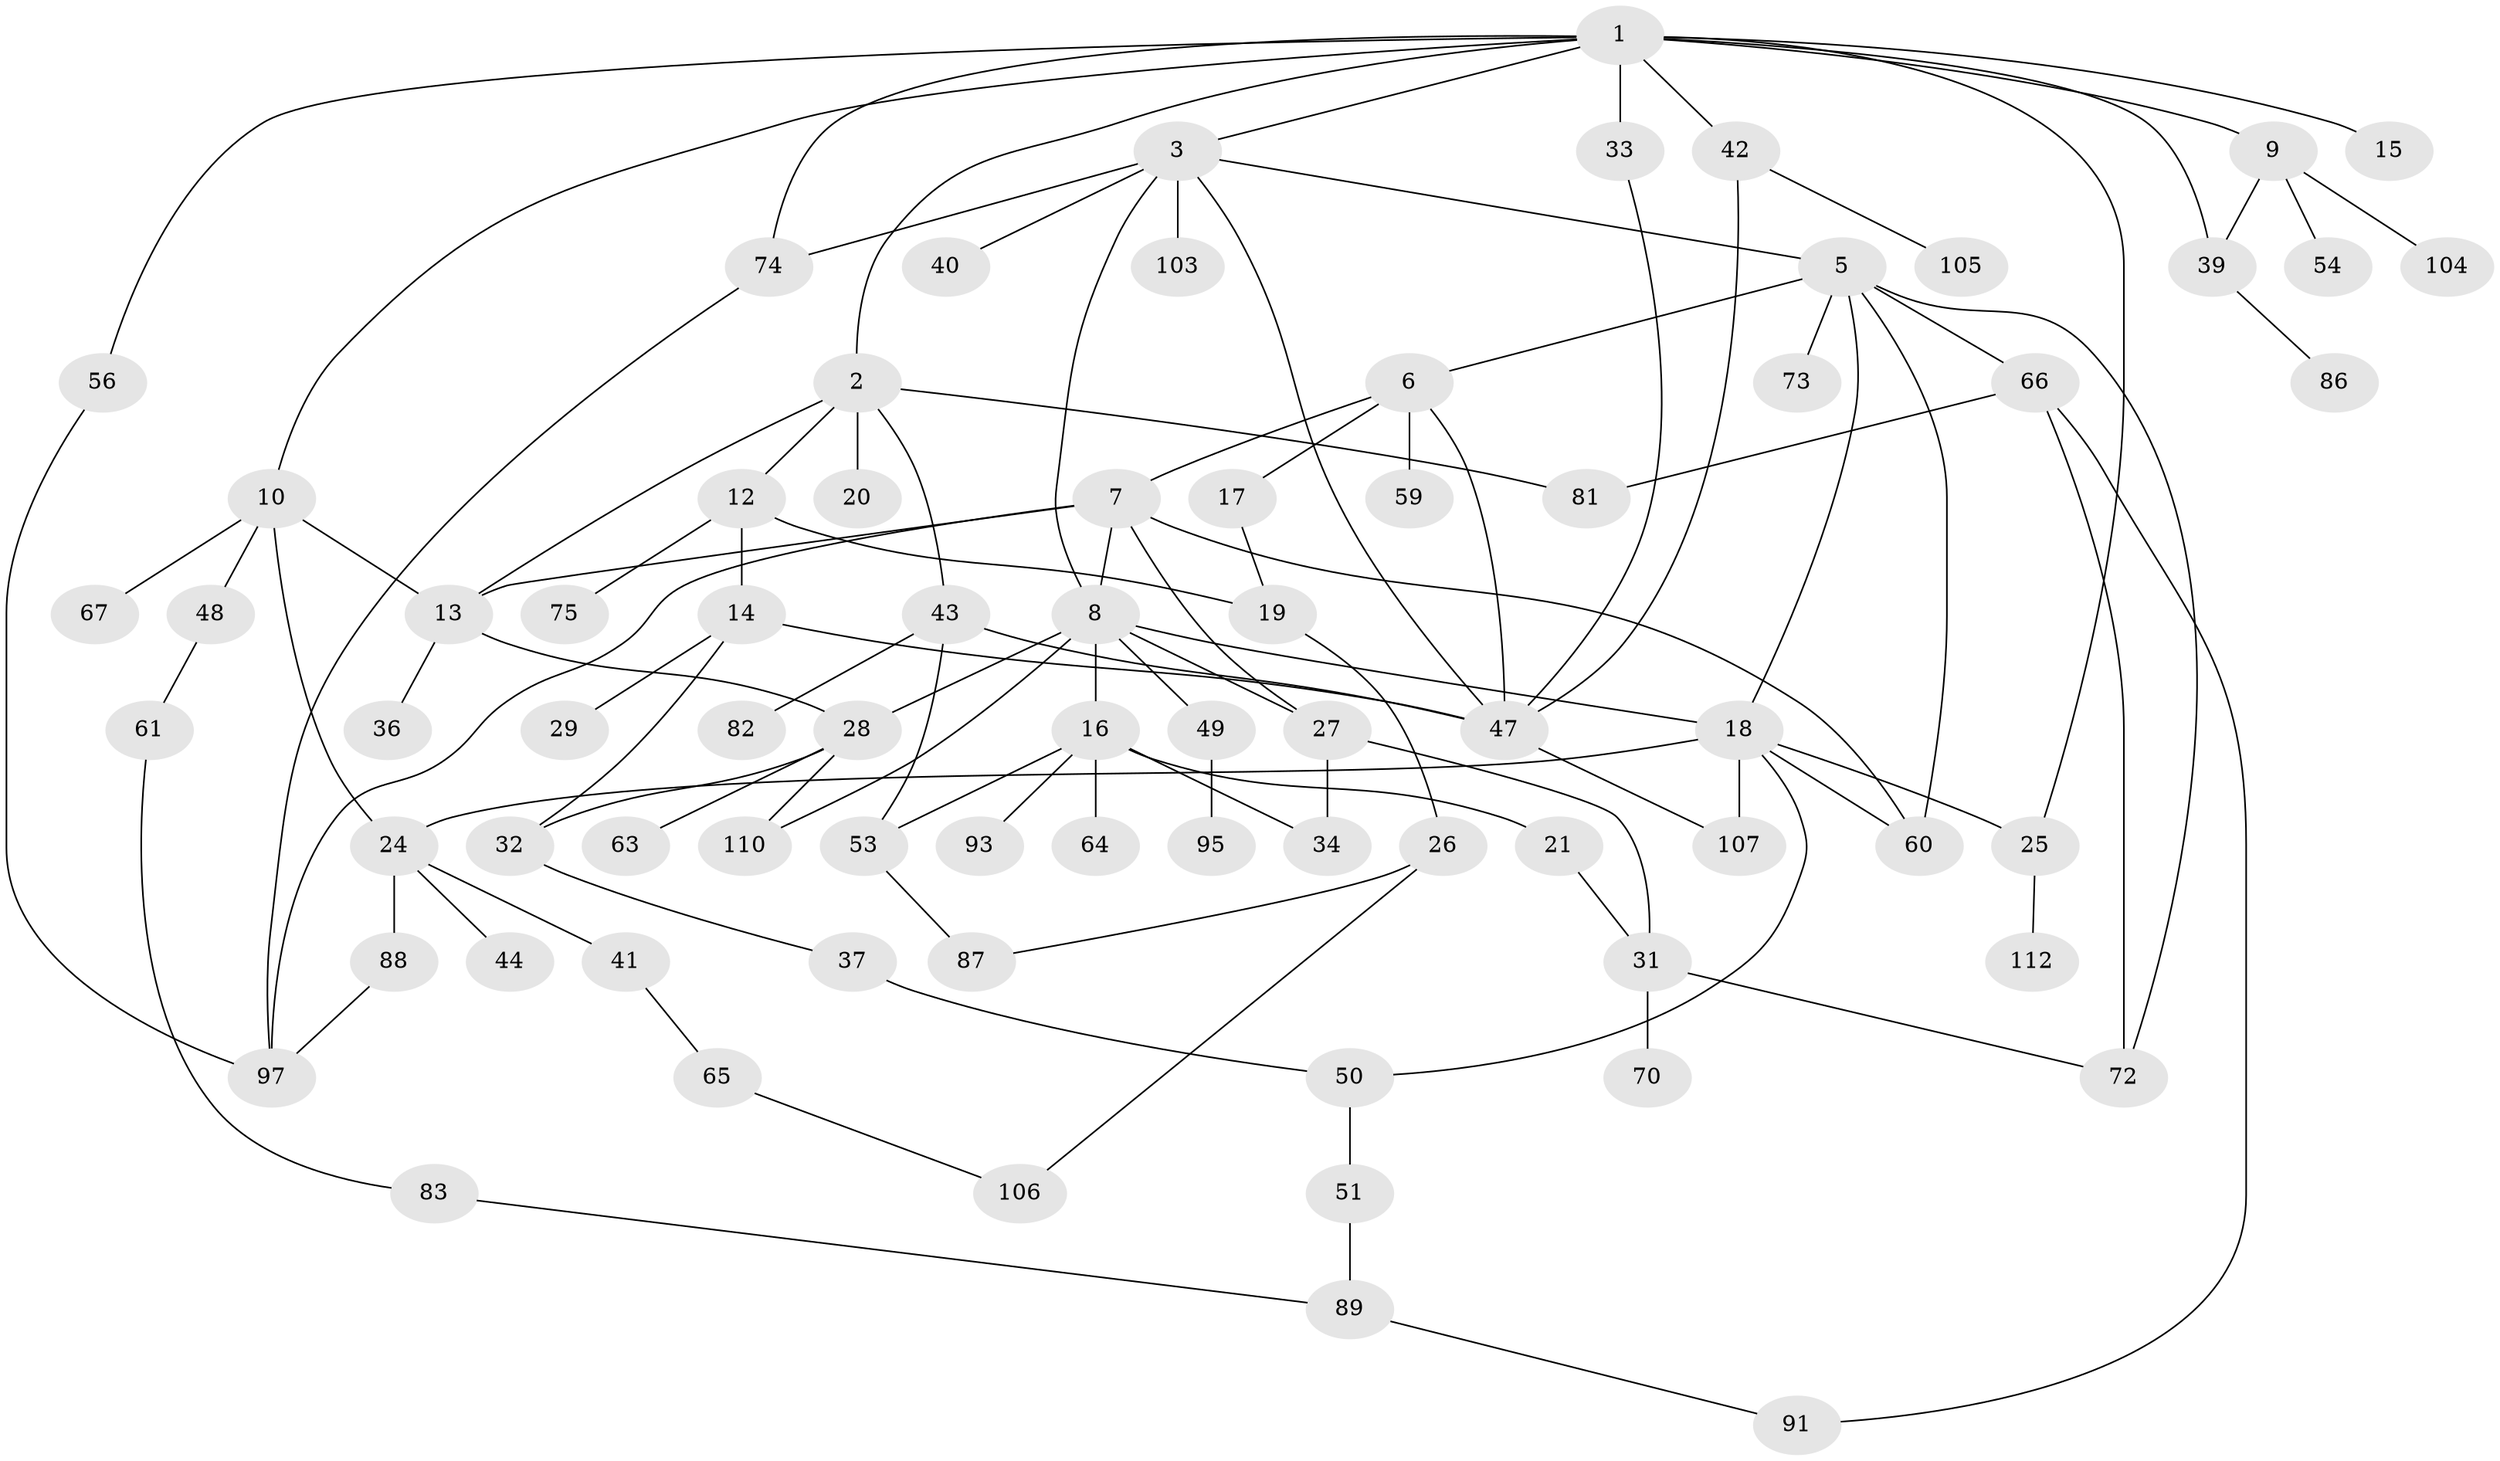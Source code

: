 // Generated by graph-tools (version 1.1) at 2025/51/02/27/25 19:51:37]
// undirected, 76 vertices, 110 edges
graph export_dot {
graph [start="1"]
  node [color=gray90,style=filled];
  1 [super="+35"];
  2 [super="+11"];
  3 [super="+4"];
  5 [super="+96"];
  6 [super="+52"];
  7 [super="+58"];
  8 [super="+22"];
  9;
  10;
  12 [super="+80"];
  13 [super="+23"];
  14 [super="+57"];
  15 [super="+111"];
  16 [super="+62"];
  17 [super="+38"];
  18 [super="+98"];
  19;
  20;
  21 [super="+46"];
  24 [super="+45"];
  25 [super="+30"];
  26 [super="+109"];
  27 [super="+76"];
  28 [super="+90"];
  29;
  31 [super="+68"];
  32 [super="+71"];
  33;
  34;
  36;
  37 [super="+99"];
  39;
  40;
  41 [super="+94"];
  42 [super="+55"];
  43 [super="+108"];
  44 [super="+69"];
  47 [super="+85"];
  48;
  49;
  50;
  51 [super="+113"];
  53 [super="+79"];
  54;
  56;
  59;
  60 [super="+77"];
  61;
  63;
  64;
  65 [super="+114"];
  66 [super="+78"];
  67;
  70;
  72;
  73;
  74;
  75;
  81 [super="+92"];
  82 [super="+84"];
  83;
  86;
  87 [super="+102"];
  88;
  89;
  91;
  93;
  95 [super="+101"];
  97 [super="+100"];
  103;
  104;
  105;
  106;
  107;
  110;
  112;
  1 -- 2;
  1 -- 3;
  1 -- 9;
  1 -- 10;
  1 -- 15;
  1 -- 33;
  1 -- 39;
  1 -- 74;
  1 -- 56;
  1 -- 42;
  1 -- 25;
  2 -- 12;
  2 -- 13;
  2 -- 81;
  2 -- 43;
  2 -- 20;
  3 -- 74;
  3 -- 5;
  3 -- 103;
  3 -- 8;
  3 -- 40;
  3 -- 47;
  5 -- 6;
  5 -- 18;
  5 -- 66;
  5 -- 73;
  5 -- 72;
  5 -- 60;
  6 -- 7;
  6 -- 17;
  6 -- 59;
  6 -- 47;
  7 -- 60;
  7 -- 8;
  7 -- 97;
  7 -- 27;
  7 -- 13;
  8 -- 16;
  8 -- 27;
  8 -- 18;
  8 -- 110;
  8 -- 49;
  8 -- 28;
  9 -- 39;
  9 -- 54;
  9 -- 104;
  10 -- 24;
  10 -- 48;
  10 -- 67;
  10 -- 13;
  12 -- 14;
  12 -- 19;
  12 -- 75;
  13 -- 36;
  13 -- 28;
  14 -- 29;
  14 -- 32;
  14 -- 47;
  16 -- 21;
  16 -- 34;
  16 -- 64;
  16 -- 93;
  16 -- 53;
  17 -- 19;
  18 -- 25;
  18 -- 50;
  18 -- 24;
  18 -- 107;
  18 -- 60 [weight=2];
  19 -- 26;
  21 -- 31;
  24 -- 41 [weight=2];
  24 -- 44;
  24 -- 88;
  25 -- 112;
  26 -- 106;
  26 -- 87;
  27 -- 34;
  27 -- 31;
  28 -- 63;
  28 -- 32;
  28 -- 110;
  31 -- 72;
  31 -- 70;
  32 -- 37;
  33 -- 47;
  37 -- 50;
  39 -- 86;
  41 -- 65;
  42 -- 105;
  42 -- 47;
  43 -- 53;
  43 -- 82;
  43 -- 47;
  47 -- 107;
  48 -- 61;
  49 -- 95;
  50 -- 51;
  51 -- 89;
  53 -- 87;
  56 -- 97;
  61 -- 83;
  65 -- 106;
  66 -- 91;
  66 -- 72;
  66 -- 81;
  74 -- 97;
  83 -- 89;
  88 -- 97;
  89 -- 91;
}

